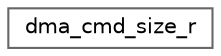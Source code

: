 digraph "Graphical Class Hierarchy"
{
 // LATEX_PDF_SIZE
  bgcolor="transparent";
  edge [fontname=Helvetica,fontsize=10,labelfontname=Helvetica,labelfontsize=10];
  node [fontname=Helvetica,fontsize=10,shape=box,height=0.2,width=0.4];
  rankdir="LR";
  Node0 [id="Node000000",label="dma_cmd_size_r",height=0.2,width=0.4,color="grey40", fillcolor="white", style="filled",URL="$structdma__cmd__size__r.html",tooltip=" "];
}
